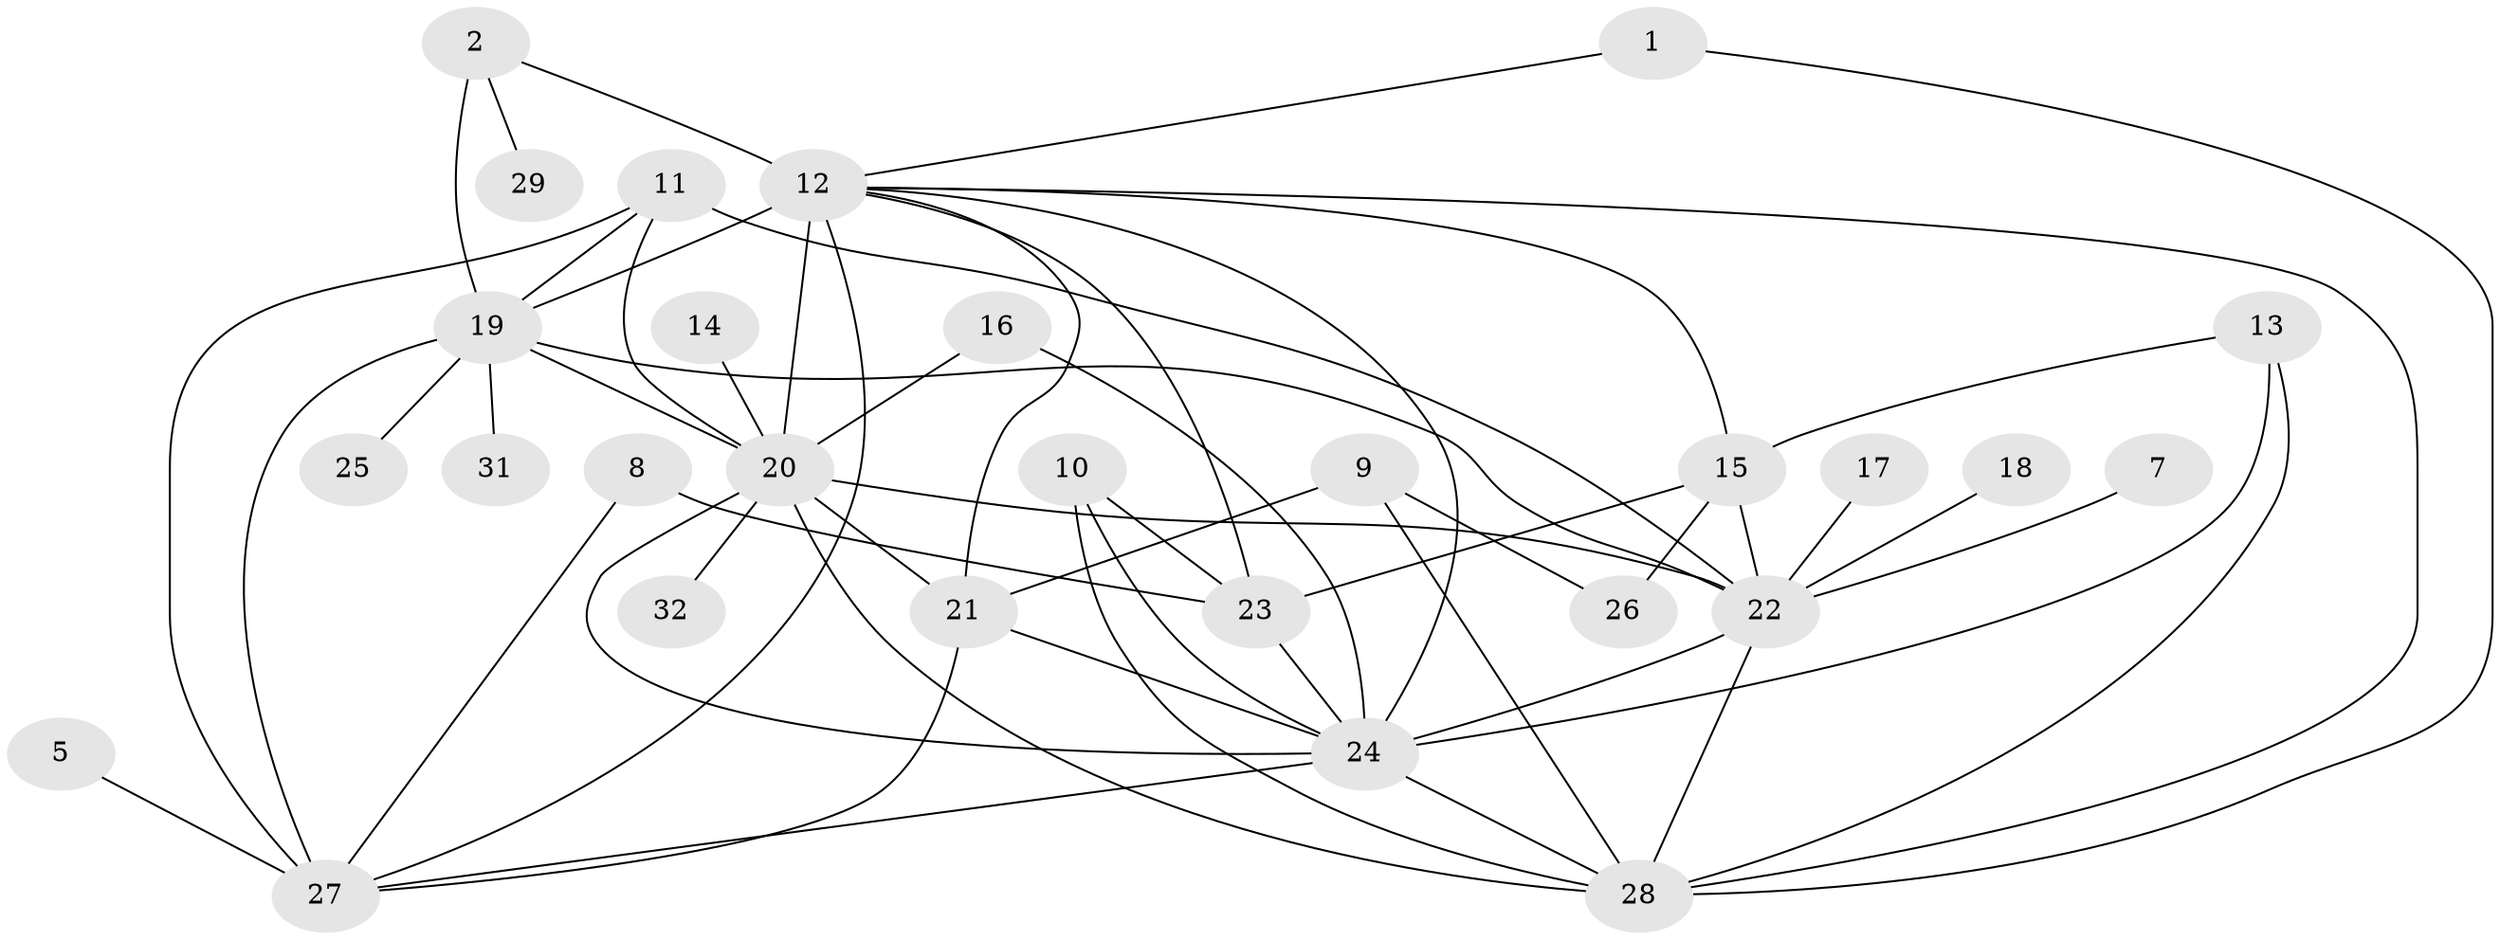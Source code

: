 // original degree distribution, {8: 0.01904761904761905, 2: 0.2571428571428571, 4: 0.17142857142857143, 3: 0.3047619047619048, 5: 0.02857142857142857, 1: 0.14285714285714285, 0: 0.02857142857142857, 6: 0.02857142857142857, 7: 0.01904761904761905}
// Generated by graph-tools (version 1.1) at 2025/35/03/04/25 23:35:54]
// undirected, 28 vertices, 55 edges
graph export_dot {
  node [color=gray90,style=filled];
  1;
  2;
  5;
  7;
  8;
  9;
  10;
  11;
  12;
  13;
  14;
  15;
  16;
  17;
  18;
  19;
  20;
  21;
  22;
  23;
  24;
  25;
  26;
  27;
  28;
  29;
  31;
  32;
  1 -- 12 [weight=1.0];
  1 -- 28 [weight=1.0];
  2 -- 12 [weight=1.0];
  2 -- 19 [weight=2.0];
  2 -- 29 [weight=1.0];
  5 -- 27 [weight=1.0];
  7 -- 22 [weight=1.0];
  8 -- 23 [weight=1.0];
  8 -- 27 [weight=1.0];
  9 -- 21 [weight=1.0];
  9 -- 26 [weight=1.0];
  9 -- 28 [weight=1.0];
  10 -- 23 [weight=1.0];
  10 -- 24 [weight=1.0];
  10 -- 28 [weight=1.0];
  11 -- 19 [weight=1.0];
  11 -- 20 [weight=1.0];
  11 -- 22 [weight=1.0];
  11 -- 27 [weight=1.0];
  12 -- 15 [weight=2.0];
  12 -- 19 [weight=6.0];
  12 -- 20 [weight=6.0];
  12 -- 21 [weight=2.0];
  12 -- 23 [weight=1.0];
  12 -- 24 [weight=1.0];
  12 -- 27 [weight=2.0];
  12 -- 28 [weight=1.0];
  13 -- 15 [weight=1.0];
  13 -- 24 [weight=2.0];
  13 -- 28 [weight=1.0];
  14 -- 20 [weight=1.0];
  15 -- 22 [weight=1.0];
  15 -- 23 [weight=1.0];
  15 -- 26 [weight=1.0];
  16 -- 20 [weight=1.0];
  16 -- 24 [weight=2.0];
  17 -- 22 [weight=1.0];
  18 -- 22 [weight=1.0];
  19 -- 20 [weight=1.0];
  19 -- 22 [weight=2.0];
  19 -- 25 [weight=1.0];
  19 -- 27 [weight=3.0];
  19 -- 31 [weight=1.0];
  20 -- 21 [weight=1.0];
  20 -- 22 [weight=1.0];
  20 -- 24 [weight=1.0];
  20 -- 28 [weight=1.0];
  20 -- 32 [weight=1.0];
  21 -- 24 [weight=1.0];
  21 -- 27 [weight=1.0];
  22 -- 24 [weight=1.0];
  22 -- 28 [weight=1.0];
  23 -- 24 [weight=1.0];
  24 -- 27 [weight=1.0];
  24 -- 28 [weight=1.0];
}
